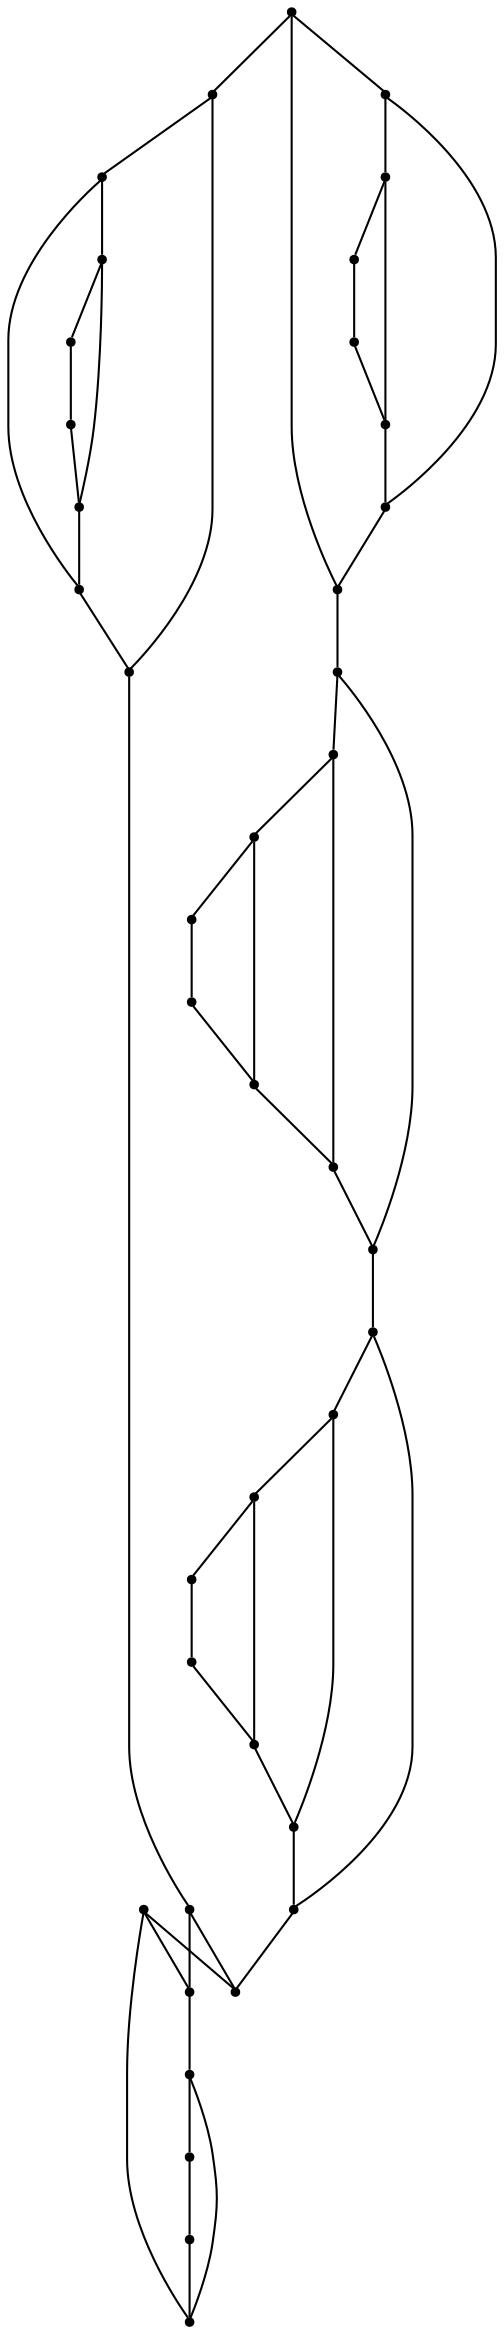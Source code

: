 graph {
  node [shape=point,comment="{\"directed\":false,\"doi\":\"10.1007/3-540-36151-0_6\",\"figure\":\"11 (2)\"}"]

  v0 [pos="1245.0833638509116,913.5416857401526"]
  v1 [pos="1245.0833638509116,1123.5416285196936"]
  v2 [pos="1215.0833129882812,913.5416857401526"]
  v3 [pos="1095.0833638509116,913.5416857401524"]
  v4 [pos="1275.0832875569663,913.5416857401526"]
  v5 [pos="1275.0832875569663,1123.5416285196934"]
  v6 [pos="1095.0833638509116,1123.5416285196936"]
  v7 [pos="1215.0833129882812,1123.5416285196936"]
  v8 [pos="1125.0832875569663,913.5416857401526"]
  v9 [pos="1125.0832875569663,1123.5416285196936"]
  v10 [pos="1065.0832970937095,913.5416857401526"]
  v11 [pos="1065.0832970937095,1123.5416285196936"]
  v12 [pos="1005.0833384195964,1123.5416285196934"]
  v13 [pos="1035.083325703939,1123.5416285196936"]
  v14 [pos="855.0833384195965,1123.5416285196936"]
  v15 [pos="975.0833511352539,1123.5416285196934"]
  v16 [pos="885.0833257039388,1123.5416285196936"]
  v17 [pos="825.083351135254,1123.5416285196936"]
  v18 [pos="765.0833129882812,913.5416857401526"]
  v19 [pos="765.0833129882812,1123.5416285196936"]
  v20 [pos="735.0833257039388,913.5416857401526"]
  v21 [pos="615.0833129882812,913.5416857401526"]
  v22 [pos="795.0833638509115,913.5416857401526"]
  v23 [pos="795.0833638509115,1123.5416285196936"]
  v24 [pos="615.0833129882812,1123.5416285196936"]
  v25 [pos="735.0833257039388,1123.5416285196936"]
  v26 [pos="645.0833638509115,913.5416857401526"]
  v27 [pos="645.0833638509116,1123.5416285196936"]
  v28 [pos="585.0833257039388,913.5416857401526"]
  v29 [pos="585.0833257039388,1123.5416285196934"]
  v30 [pos="1185.0833892822266,913.5416857401526"]
  v31 [pos="1155.0833384195964,913.5416857401526"]
  v32 [pos="705.0833384195964,913.5416857401524"]
  v33 [pos="675.0833511352539,913.5416857401526"]
  v34 [pos="1185.0833892822266,1123.5416285196936"]
  v35 [pos="1155.0833384195967,1123.5416285196936"]
  v36 [pos="945.0833638509115,1123.5416285196936"]
  v37 [pos="915.0833129882812,1123.5416285196936"]
  v38 [pos="705.0833384195964,1123.5416285196936"]
  v39 [pos="675.0833511352539,1123.5416285196934"]

  v0 -- v3 [id="-1",pos="1245.0833638509116,913.5416857401526 1237.0999654134116,948.5915374755855 1205.9541066487632,973.499857584635 1170.004145304362,973.499857584635 1134.0582529703777,973.499857584635 1102.9083251953125,948.5915374755855 1095.0833638509116,913.5416857401524"]
  v29 -- v24 [id="-2",pos="585.0833257039388,1123.5416285196934 615.0833129882812,1123.5416285196936 615.0833129882812,1123.5416285196936 615.0833129882812,1123.5416285196936"]
  v27 -- v39 [id="-3",pos="645.0833638509116,1123.5416285196936 675.0833511352539,1123.5416285196934 675.0833511352539,1123.5416285196934 675.0833511352539,1123.5416285196934"]
  v39 -- v38 [id="-4",pos="675.0833511352539,1123.5416285196934 705.0833384195964,1123.5416285196936 705.0833384195964,1123.5416285196936 705.0833384195964,1123.5416285196936"]
  v38 -- v25 [id="-5",pos="705.0833384195964,1123.5416285196936 735.0833257039388,1123.5416285196936 735.0833257039388,1123.5416285196936 735.0833257039388,1123.5416285196936"]
  v25 -- v19 [id="-6",pos="735.0833257039388,1123.5416285196936 765.0833129882812,1123.5416285196936 765.0833129882812,1123.5416285196936 765.0833129882812,1123.5416285196936"]
  v19 -- v23 [id="-7",pos="765.0833129882812,1123.5416285196936 795.0833638509115,1123.5416285196936 795.0833638509115,1123.5416285196936 795.0833638509115,1123.5416285196936"]
  v23 -- v17 [id="-8",pos="795.0833638509115,1123.5416285196936 825.083351135254,1123.5416285196936 825.083351135254,1123.5416285196936 825.083351135254,1123.5416285196936"]
  v17 -- v14 [id="-9",pos="825.083351135254,1123.5416285196936 855.0833384195965,1123.5416285196936 855.0833384195965,1123.5416285196936 855.0833384195965,1123.5416285196936"]
  v14 -- v16 [id="-10",pos="855.0833384195965,1123.5416285196936 885.0833257039388,1123.5416285196936 885.0833257039388,1123.5416285196936 885.0833257039388,1123.5416285196936"]
  v16 -- v37 [id="-11",pos="885.0833257039388,1123.5416285196936 915.0833129882812,1123.5416285196936 915.0833129882812,1123.5416285196936 915.0833129882812,1123.5416285196936"]
  v37 -- v36 [id="-12",pos="915.0833129882812,1123.5416285196936 945.0833638509115,1123.5416285196936 945.0833638509115,1123.5416285196936 945.0833638509115,1123.5416285196936"]
  v36 -- v15 [id="-13",pos="945.0833638509115,1123.5416285196936 975.0833511352539,1123.5416285196934 975.0833511352539,1123.5416285196934 975.0833511352539,1123.5416285196934"]
  v15 -- v12 [id="-14",pos="975.0833511352539,1123.5416285196934 1005.0833384195964,1123.5416285196934 1005.0833384195964,1123.5416285196934 1005.0833384195964,1123.5416285196934"]
  v12 -- v13 [id="-15",pos="1005.0833384195964,1123.5416285196934 1035.083325703939,1123.5416285196936 1035.083325703939,1123.5416285196936 1035.083325703939,1123.5416285196936"]
  v13 -- v11 [id="-16",pos="1035.083325703939,1123.5416285196936 1065.0832970937095,1123.5416285196936 1065.0832970937095,1123.5416285196936 1065.0832970937095,1123.5416285196936"]
  v11 -- v6 [id="-17",pos="1065.0832970937095,1123.5416285196936 1095.0833638509116,1123.5416285196936 1095.0833638509116,1123.5416285196936 1095.0833638509116,1123.5416285196936"]
  v6 -- v9 [id="-18",pos="1095.0833638509116,1123.5416285196936 1125.0832875569663,1123.5416285196936 1125.0832875569663,1123.5416285196936 1125.0832875569663,1123.5416285196936"]
  v9 -- v35 [id="-19",pos="1125.0832875569663,1123.5416285196936 1155.0833384195967,1123.5416285196936 1155.0833384195967,1123.5416285196936 1155.0833384195967,1123.5416285196936"]
  v35 -- v34 [id="-20",pos="1155.0833384195967,1123.5416285196936 1185.0833892822266,1123.5416285196936 1185.0833892822266,1123.5416285196936 1185.0833892822266,1123.5416285196936"]
  v34 -- v7 [id="-21",pos="1185.0833892822266,1123.5416285196936 1215.0833129882812,1123.5416285196936 1215.0833129882812,1123.5416285196936 1215.0833129882812,1123.5416285196936"]
  v7 -- v1 [id="-22",pos="1215.0833129882812,1123.5416285196936 1245.0833638509116,1123.5416285196936 1245.0833638509116,1123.5416285196936 1245.0833638509116,1123.5416285196936"]
  v1 -- v5 [id="-23",pos="1245.0833638509116,1123.5416285196936 1275.0832875569663,1123.5416285196934 1275.0832875569663,1123.5416285196934 1275.0832875569663,1123.5416285196934"]
  v29 -- v28 [id="-24",pos="585.0833257039388,1123.5416285196934 585.0833257039388,913.5416857401526 585.0833257039388,913.5416857401526 585.0833257039388,913.5416857401526"]
  v28 -- v21 [id="-25",pos="585.0833257039388,913.5416857401526 615.0833129882812,913.5416857401526 615.0833129882812,913.5416857401526 615.0833129882812,913.5416857401526"]
  v21 -- v26 [id="-26",pos="615.0833129882812,913.5416857401526 645.0833638509115,913.5416857401526 645.0833638509115,913.5416857401526 645.0833638509115,913.5416857401526"]
  v26 -- v33 [id="-27",pos="645.0833638509115,913.5416857401526 675.0833511352539,913.5416857401526 675.0833511352539,913.5416857401526 675.0833511352539,913.5416857401526"]
  v33 -- v32 [id="-28",pos="675.0833511352539,913.5416857401526 705.0833384195964,913.5416857401524 705.0833384195964,913.5416857401524 705.0833384195964,913.5416857401524"]
  v32 -- v20 [id="-29",pos="705.0833384195964,913.5416857401524 735.0833257039388,913.5416857401526 735.0833257039388,913.5416857401526 735.0833257039388,913.5416857401526"]
  v20 -- v18 [id="-30",pos="735.0833257039388,913.5416857401526 765.0833129882812,913.5416857401526 765.0833129882812,913.5416857401526 765.0833129882812,913.5416857401526"]
  v18 -- v22 [id="-31",pos="765.0833129882812,913.5416857401526 795.0833638509115,913.5416857401526 795.0833638509115,913.5416857401526 795.0833638509115,913.5416857401526"]
  v22 -- v10 [id="-32",pos="795.0833638509115,913.5416857401526 1065.0832970937095,913.5416857401526 1065.0832970937095,913.5416857401526 1065.0832970937095,913.5416857401526"]
  v10 -- v3 [id="-33",pos="1065.0832970937095,913.5416857401526 1095.0833638509116,913.5416857401524 1095.0833638509116,913.5416857401524 1095.0833638509116,913.5416857401524"]
  v3 -- v8 [id="-34",pos="1095.0833638509116,913.5416857401524 1125.0832875569663,913.5416857401526 1125.0832875569663,913.5416857401526 1125.0832875569663,913.5416857401526"]
  v8 -- v31 [id="-35",pos="1125.0832875569663,913.5416857401526 1155.0833384195964,913.5416857401526 1155.0833384195964,913.5416857401526 1155.0833384195964,913.5416857401526"]
  v31 -- v30 [id="-36",pos="1155.0833384195964,913.5416857401526 1185.0833892822266,913.5416857401526 1185.0833892822266,913.5416857401526 1185.0833892822266,913.5416857401526"]
  v30 -- v2 [id="-37",pos="1185.0833892822266,913.5416857401526 1215.0833129882812,913.5416857401526 1215.0833129882812,913.5416857401526 1215.0833129882812,913.5416857401526"]
  v2 -- v0 [id="-38",pos="1215.0833129882812,913.5416857401526 1245.0833638509116,913.5416857401526 1245.0833638509116,913.5416857401526 1245.0833638509116,913.5416857401526"]
  v0 -- v4 [id="-39",pos="1245.0833638509116,913.5416857401526 1275.0832875569663,913.5416857401526 1275.0832875569663,913.5416857401526 1275.0832875569663,913.5416857401526"]
  v5 -- v4 [id="-40",pos="1275.0832875569663,1123.5416285196934 1275.0832875569663,913.5416857401526 1275.0832875569663,913.5416857401526 1275.0832875569663,913.5416857401526"]
  v29 -- v23 [id="-41",pos="585.0833257039388,1123.5416285196934 593.0249532063802,1071.7082850138343 637.5999450683594,1033.4999593098955 690.0041580200195,1033.4999593098955 742.408307393392,1033.4999593098955 786.9874318440756,1071.7082850138343 795.0833638509115,1123.5416285196936"]
  v28 -- v22 [id="-42",pos="585.0833257039388,913.5416857401526 593.0249532063802,965.2915191650386 637.5999450683594,1003.4999084472652 690.0041580200195,1003.4999084472652 742.408307393392,1003.4999084472652 786.9874318440756,965.2915191650386 795.0833638509115,913.5416857401526"]
  v26 -- v20 [id="-43",pos="645.0833638509115,913.5416857401526 652.5666554768881,931.6582234700518 670.3208287556967,943.4999338785804 690.0041580200195,943.4999338785804 709.6916834513347,943.4999338785804 727.4458567301433,931.6582234700518 735.0833257039388,913.5416857401526"]
  v24 -- v19 [id="-44",pos="615.0833129882812,1123.5416285196936 622.9083379109701,1088.4124628702796 654.058329264323,1063.4999465942378 690.0041580200195,1063.4999465942378 725.9541829427084,1063.4999465942378 757.0999781290691,1088.4124628702796 765.0833129882812,1123.5416285196936"]
  v25 -- v27 [id="-45",pos="735.0833257039388,1123.5416285196936 727.4458567301433,1105.341644287109 709.6916834513347,1093.4999974568682 690.0041580200195,1093.4999974568682 670.3208287556967,1093.4999974568682 652.5666554768881,1105.341644287109 645.0833638509116,1123.5416285196936"]
  v21 -- v18 [id="-46",pos="615.0833129882812,913.5416857401526 622.9083379109701,948.5915374755855 654.058329264323,973.499857584635 690.0041580200195,973.499857584635 725.9541829427084,973.499857584635 757.0999781290691,948.5915374755855 765.0833129882812,913.5416857401526"]
  v17 -- v13 [id="-47",pos="825.083351135254,1123.5416285196936 833.0249150594076,1071.7082214355464 877.5999069213868,1033.4998957316077 930.004119873047,1033.4998957316077 982.4082692464193,1033.4998957316077 1026.9874572753906,1071.7082214355464 1035.083325703939,1123.5416285196936"]
  v16 -- v15 [id="-48",pos="885.0833257039388,1123.5416285196936 892.5666173299154,1105.3415807088213 910.320790608724,1093.4999338785804 930.004119873047,1093.4999338785804 949.691645304362,1093.4999338785804 967.4458185831706,1105.3415807088213 975.0833511352539,1123.5416285196934"]
  v14 -- v12 [id="-49",pos="855.0833384195965,1123.5416285196936 862.9082997639974,1088.4123992919917 894.0582911173503,1063.4998830159502 930.004119873047,1063.4998830159502 965.9541447957357,1063.4998830159502 997.0999399820964,1088.4123992919917 1005.0833384195964,1123.5416285196934"]
  v11 -- v5 [id="-50",pos="1065.0832970937095,1123.5416285196936 1073.0250040690105,1071.7082850138343 1117.5999959309897,1033.4999593098955 1170.004145304362,1033.4999593098955 1222.4082946777344,1033.4999593098955 1266.9874827067058,1071.7082850138343 1275.0832875569663,1123.5416285196934"]
  v10 -- v4 [id="-51",pos="1065.0832970937095,913.5416857401526 1073.0250040690105,965.2915191650386 1117.5999959309897,1003.4999084472652 1170.004145304362,1003.4999084472652 1222.4082946777344,1003.4999084472652 1266.9874827067058,965.2915191650386 1275.0832875569663,913.5416857401526"]
  v8 -- v2 [id="-52",pos="1125.0832875569663,913.5416857401526 1132.5667063395183,931.6582234700518 1150.320816040039,943.4999338785804 1170.004145304362,943.4999338785804 1189.6916707356772,943.4999338785804 1207.445780436198,931.6582234700518 1215.0833129882812,913.5416857401526"]
  v6 -- v1 [id="-53",pos="1095.0833638509116,1123.5416285196936 1102.9083251953125,1088.4123992919917 1134.0582529703777,1063.4998830159502 1170.004145304362,1063.4998830159502 1205.9541066487632,1063.4998830159502 1237.0999654134116,1088.4123992919917 1245.0833638509116,1123.5416285196936"]
  v7 -- v9 [id="-54",pos="1215.0833129882812,1123.5416285196936 1207.445780436198,1105.3415807088213 1189.6916707356772,1093.4999338785804 1170.004145304362,1093.4999338785804 1150.320816040039,1093.4999338785804 1132.5667063395183,1105.3415807088213 1125.0832875569663,1123.5416285196936"]
  v24 -- v27 [id="-55",pos="615.0833129882812,1123.5416285196936 645.0833638509116,1123.5416285196936 645.0833638509116,1123.5416285196936 645.0833638509116,1123.5416285196936"]
}